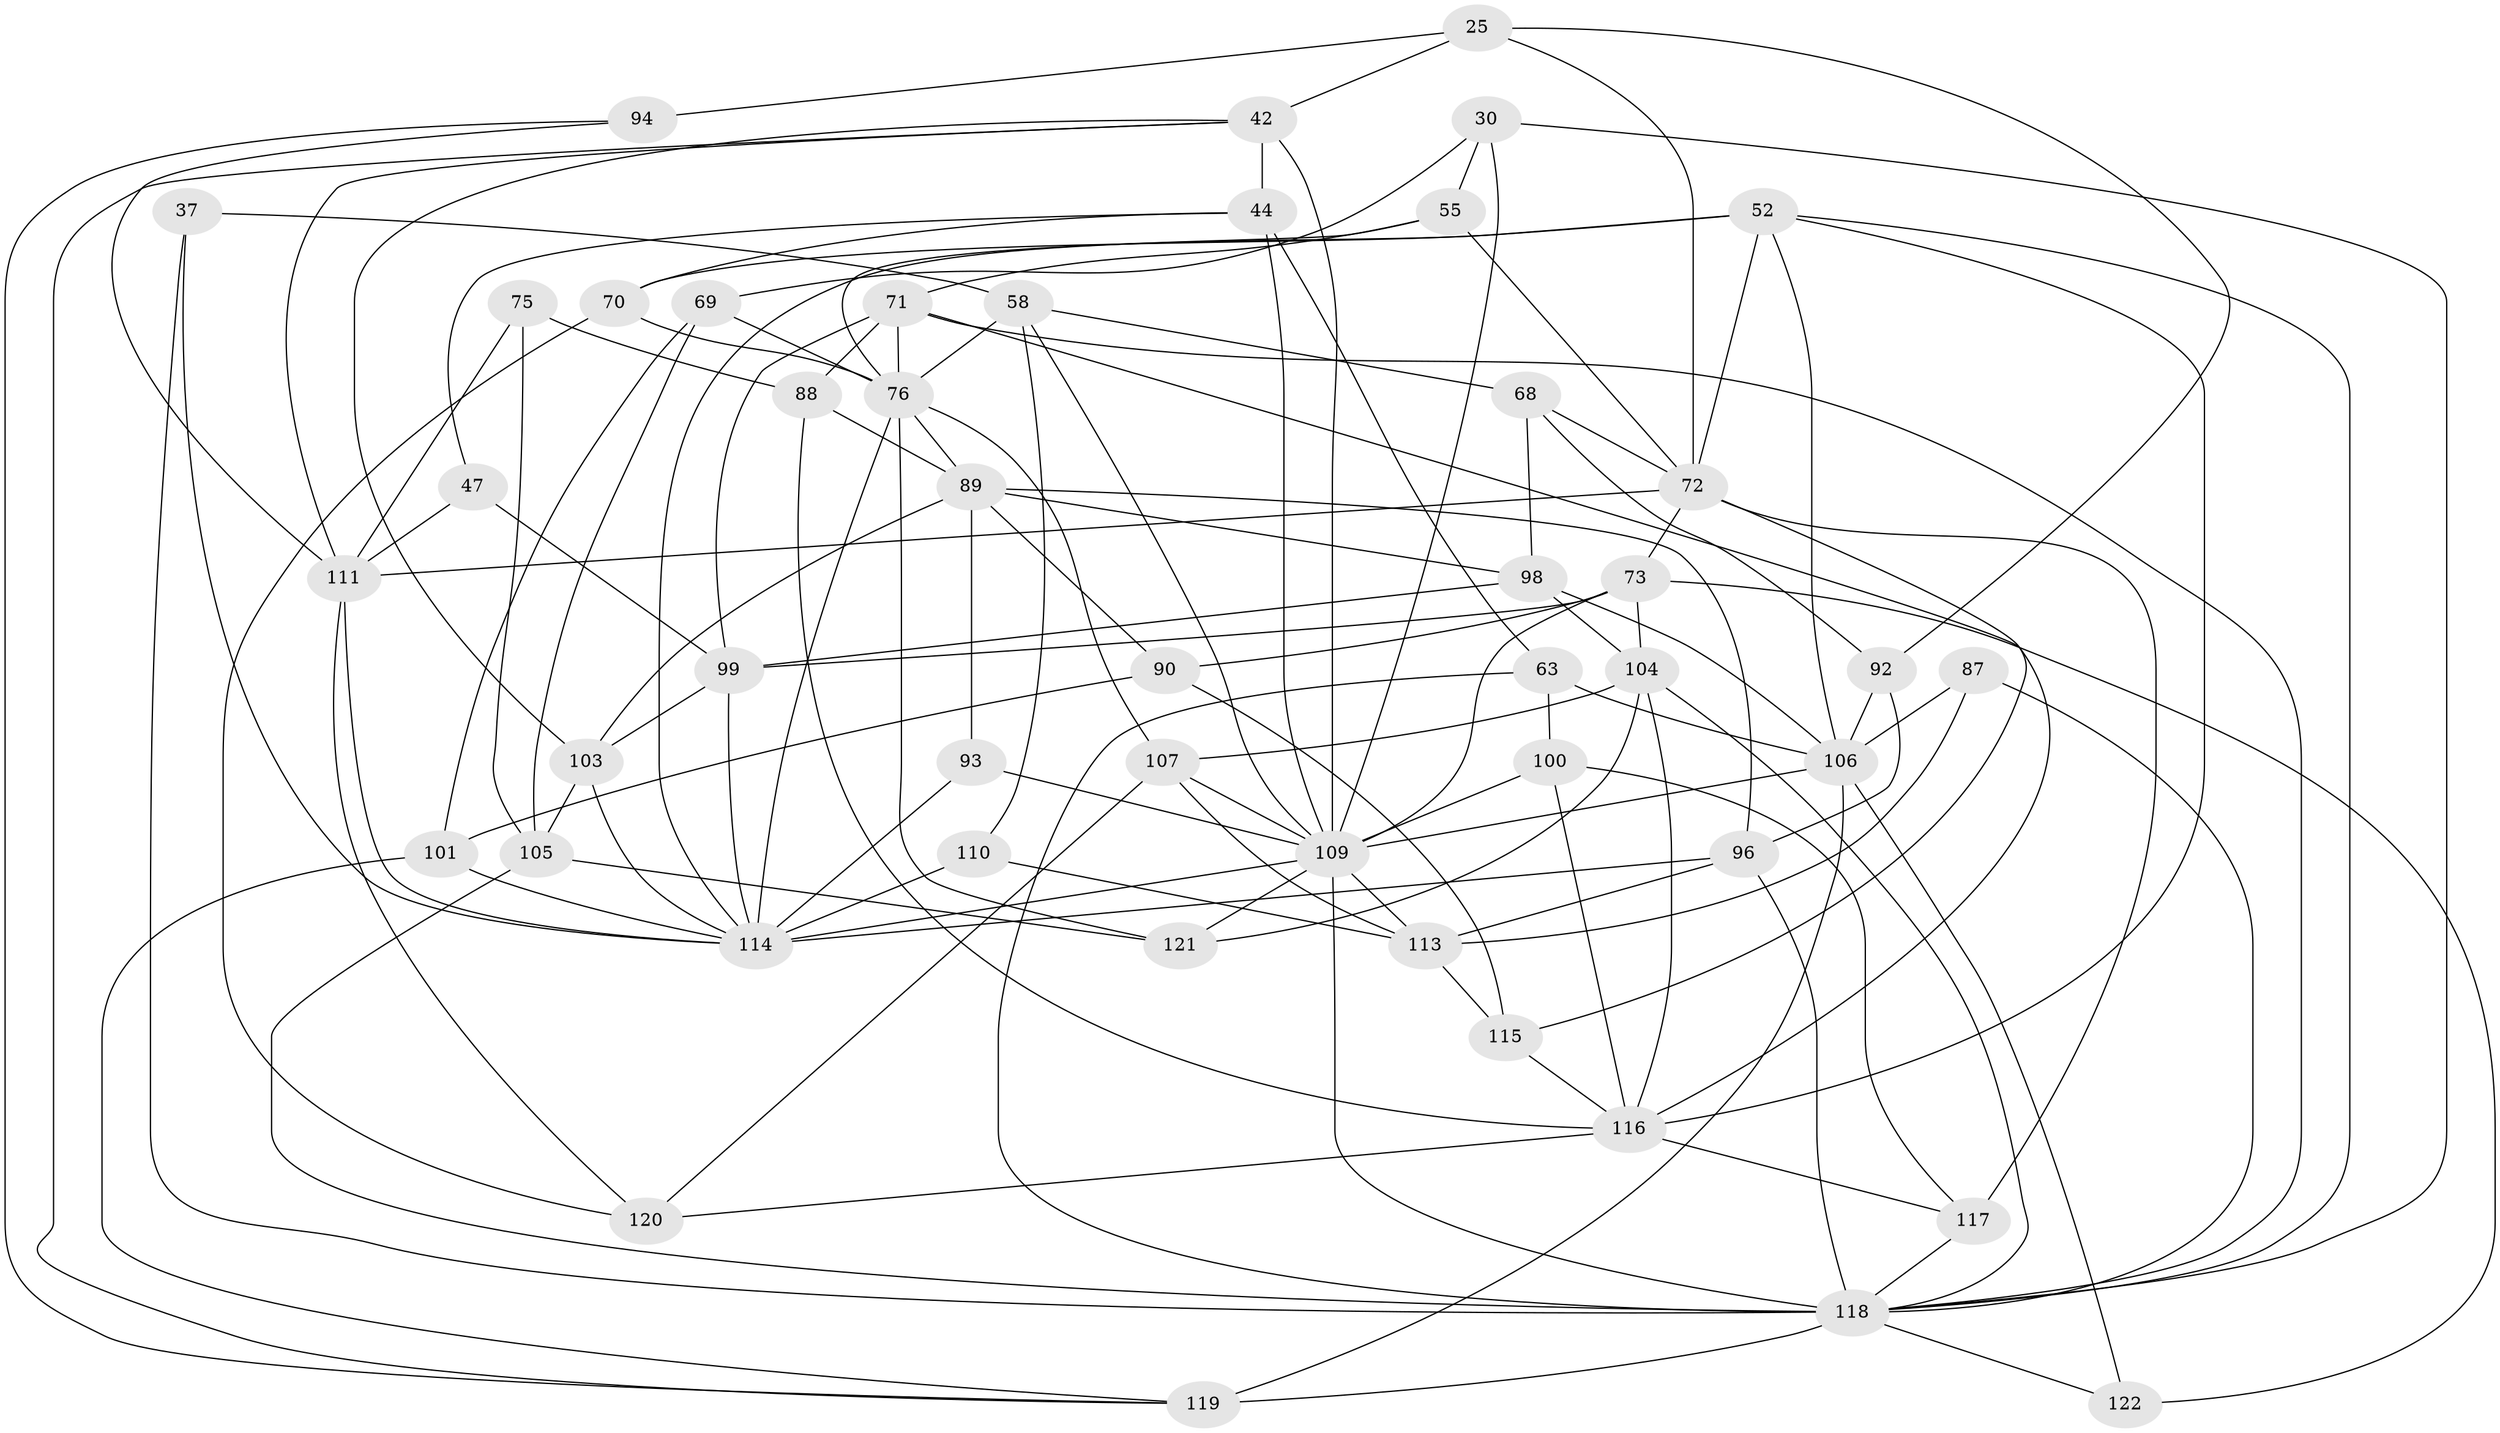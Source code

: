 // original degree distribution, {4: 1.0}
// Generated by graph-tools (version 1.1) at 2025/03/03/04/25 22:03:29]
// undirected, 48 vertices, 127 edges
graph export_dot {
graph [start="1"]
  node [color=gray90,style=filled];
  25 [super="+18"];
  30 [super="+15"];
  37;
  42 [super="+8+12"];
  44 [super="+24"];
  47;
  52 [super="+32+51"];
  55 [super="+23"];
  58 [super="+27"];
  63;
  68;
  69;
  70;
  71 [super="+41"];
  72 [super="+7+67+49"];
  73 [super="+2+34"];
  75;
  76 [super="+17+39+53"];
  87;
  88 [super="+54"];
  89 [super="+46+61"];
  90;
  92 [super="+35"];
  93;
  94;
  96 [super="+33"];
  98 [super="+84"];
  99 [super="+19+21"];
  100;
  101;
  103 [super="+64"];
  104 [super="+3+65"];
  105 [super="+31"];
  106 [super="+97"];
  107 [super="+85"];
  109 [super="+29+80+102"];
  110;
  111 [super="+26+95"];
  113 [super="+45"];
  114 [super="+108+77+112"];
  115;
  116 [super="+81"];
  117 [super="+57"];
  118 [super="+59+82"];
  119 [super="+79"];
  120;
  121;
  122;
  25 -- 72 [weight=2];
  25 -- 94 [weight=2];
  25 -- 42;
  25 -- 92;
  30 -- 55 [weight=2];
  30 -- 69;
  30 -- 118 [weight=2];
  30 -- 109;
  37 -- 58 [weight=2];
  37 -- 118;
  37 -- 114;
  42 -- 44 [weight=2];
  42 -- 103;
  42 -- 111;
  42 -- 119;
  42 -- 109 [weight=2];
  44 -- 70;
  44 -- 63;
  44 -- 47;
  44 -- 109 [weight=3];
  47 -- 99 [weight=2];
  47 -- 111;
  52 -- 72 [weight=3];
  52 -- 114 [weight=2];
  52 -- 118 [weight=2];
  52 -- 70;
  52 -- 116;
  52 -- 106;
  55 -- 72 [weight=2];
  55 -- 71;
  55 -- 76;
  58 -- 68;
  58 -- 110;
  58 -- 76;
  58 -- 109;
  63 -- 106;
  63 -- 100;
  63 -- 118;
  68 -- 98;
  68 -- 92;
  68 -- 72;
  69 -- 76;
  69 -- 101;
  69 -- 105;
  70 -- 120;
  70 -- 76;
  71 -- 88 [weight=2];
  71 -- 99 [weight=2];
  71 -- 116;
  71 -- 76;
  71 -- 118;
  72 -- 115;
  72 -- 117 [weight=3];
  72 -- 111 [weight=3];
  72 -- 73;
  73 -- 122;
  73 -- 90;
  73 -- 104 [weight=2];
  73 -- 99;
  73 -- 109 [weight=2];
  75 -- 105;
  75 -- 111 [weight=2];
  75 -- 88;
  76 -- 89;
  76 -- 114 [weight=3];
  76 -- 121;
  76 -- 107 [weight=2];
  87 -- 118;
  87 -- 113 [weight=2];
  87 -- 106;
  88 -- 116 [weight=2];
  88 -- 89;
  89 -- 96;
  89 -- 93;
  89 -- 90;
  89 -- 103 [weight=2];
  89 -- 98;
  90 -- 101;
  90 -- 115;
  92 -- 96 [weight=2];
  92 -- 106 [weight=2];
  93 -- 109 [weight=2];
  93 -- 114;
  94 -- 119;
  94 -- 111;
  96 -- 118;
  96 -- 113;
  96 -- 114;
  98 -- 106 [weight=2];
  98 -- 99;
  98 -- 104;
  99 -- 103;
  99 -- 114;
  100 -- 109;
  100 -- 117;
  100 -- 116;
  101 -- 119;
  101 -- 114;
  103 -- 105;
  103 -- 114;
  104 -- 121;
  104 -- 116 [weight=2];
  104 -- 107;
  104 -- 118;
  105 -- 121;
  105 -- 118 [weight=2];
  106 -- 109;
  106 -- 119;
  106 -- 122;
  107 -- 109;
  107 -- 120;
  107 -- 113;
  109 -- 118 [weight=3];
  109 -- 113 [weight=2];
  109 -- 121;
  109 -- 114 [weight=2];
  110 -- 113;
  110 -- 114 [weight=2];
  111 -- 114;
  111 -- 120;
  113 -- 115;
  115 -- 116;
  116 -- 117;
  116 -- 120;
  117 -- 118;
  118 -- 119 [weight=2];
  118 -- 122 [weight=2];
}
